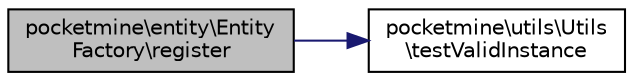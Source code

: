 digraph "pocketmine\entity\EntityFactory\register"
{
 // INTERACTIVE_SVG=YES
 // LATEX_PDF_SIZE
  edge [fontname="Helvetica",fontsize="10",labelfontname="Helvetica",labelfontsize="10"];
  node [fontname="Helvetica",fontsize="10",shape=record];
  rankdir="LR";
  Node1 [label="pocketmine\\entity\\Entity\lFactory\\register",height=0.2,width=0.4,color="black", fillcolor="grey75", style="filled", fontcolor="black",tooltip=" "];
  Node1 -> Node2 [color="midnightblue",fontsize="10",style="solid",fontname="Helvetica"];
  Node2 [label="pocketmine\\utils\\Utils\l\\testValidInstance",height=0.2,width=0.4,color="black", fillcolor="white", style="filled",URL="$dc/d1a/classpocketmine_1_1utils_1_1_utils.html#a82b8d8de5245778093dd85feea8aee60",tooltip=" "];
}
